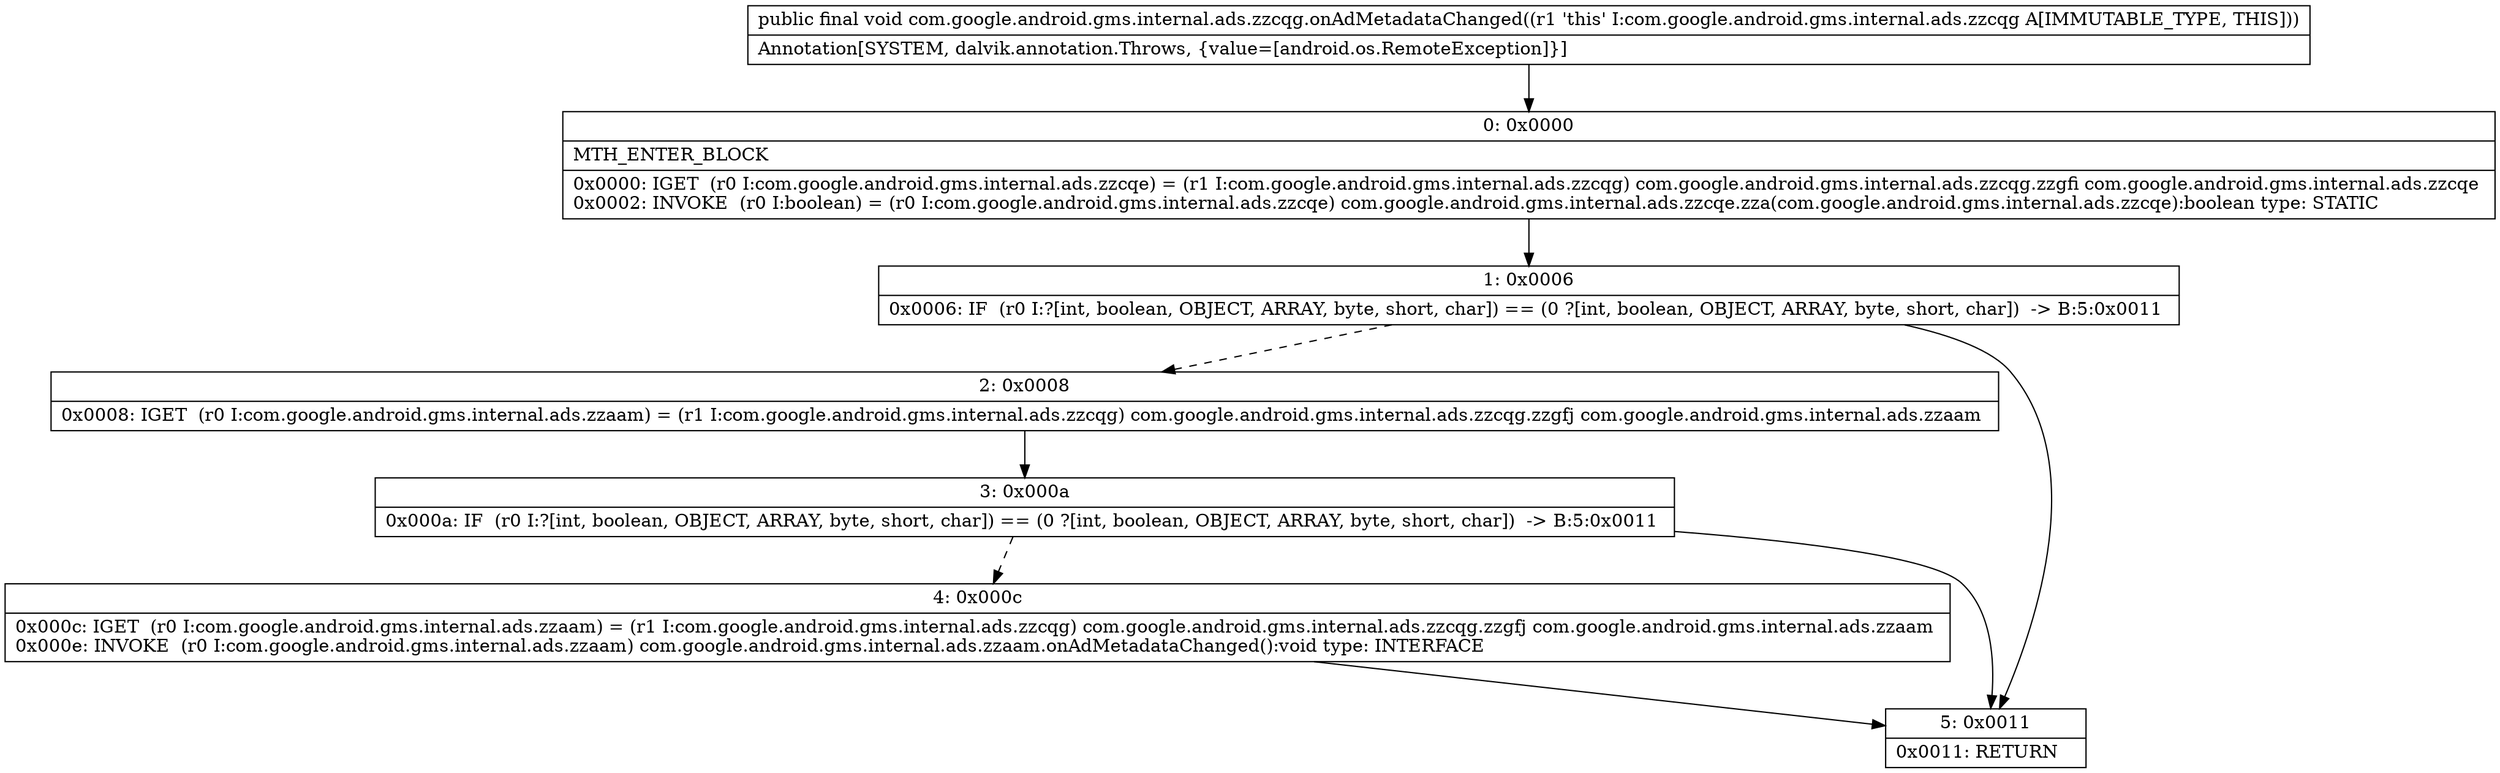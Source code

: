 digraph "CFG forcom.google.android.gms.internal.ads.zzcqg.onAdMetadataChanged()V" {
Node_0 [shape=record,label="{0\:\ 0x0000|MTH_ENTER_BLOCK\l|0x0000: IGET  (r0 I:com.google.android.gms.internal.ads.zzcqe) = (r1 I:com.google.android.gms.internal.ads.zzcqg) com.google.android.gms.internal.ads.zzcqg.zzgfi com.google.android.gms.internal.ads.zzcqe \l0x0002: INVOKE  (r0 I:boolean) = (r0 I:com.google.android.gms.internal.ads.zzcqe) com.google.android.gms.internal.ads.zzcqe.zza(com.google.android.gms.internal.ads.zzcqe):boolean type: STATIC \l}"];
Node_1 [shape=record,label="{1\:\ 0x0006|0x0006: IF  (r0 I:?[int, boolean, OBJECT, ARRAY, byte, short, char]) == (0 ?[int, boolean, OBJECT, ARRAY, byte, short, char])  \-\> B:5:0x0011 \l}"];
Node_2 [shape=record,label="{2\:\ 0x0008|0x0008: IGET  (r0 I:com.google.android.gms.internal.ads.zzaam) = (r1 I:com.google.android.gms.internal.ads.zzcqg) com.google.android.gms.internal.ads.zzcqg.zzgfj com.google.android.gms.internal.ads.zzaam \l}"];
Node_3 [shape=record,label="{3\:\ 0x000a|0x000a: IF  (r0 I:?[int, boolean, OBJECT, ARRAY, byte, short, char]) == (0 ?[int, boolean, OBJECT, ARRAY, byte, short, char])  \-\> B:5:0x0011 \l}"];
Node_4 [shape=record,label="{4\:\ 0x000c|0x000c: IGET  (r0 I:com.google.android.gms.internal.ads.zzaam) = (r1 I:com.google.android.gms.internal.ads.zzcqg) com.google.android.gms.internal.ads.zzcqg.zzgfj com.google.android.gms.internal.ads.zzaam \l0x000e: INVOKE  (r0 I:com.google.android.gms.internal.ads.zzaam) com.google.android.gms.internal.ads.zzaam.onAdMetadataChanged():void type: INTERFACE \l}"];
Node_5 [shape=record,label="{5\:\ 0x0011|0x0011: RETURN   \l}"];
MethodNode[shape=record,label="{public final void com.google.android.gms.internal.ads.zzcqg.onAdMetadataChanged((r1 'this' I:com.google.android.gms.internal.ads.zzcqg A[IMMUTABLE_TYPE, THIS]))  | Annotation[SYSTEM, dalvik.annotation.Throws, \{value=[android.os.RemoteException]\}]\l}"];
MethodNode -> Node_0;
Node_0 -> Node_1;
Node_1 -> Node_2[style=dashed];
Node_1 -> Node_5;
Node_2 -> Node_3;
Node_3 -> Node_4[style=dashed];
Node_3 -> Node_5;
Node_4 -> Node_5;
}

